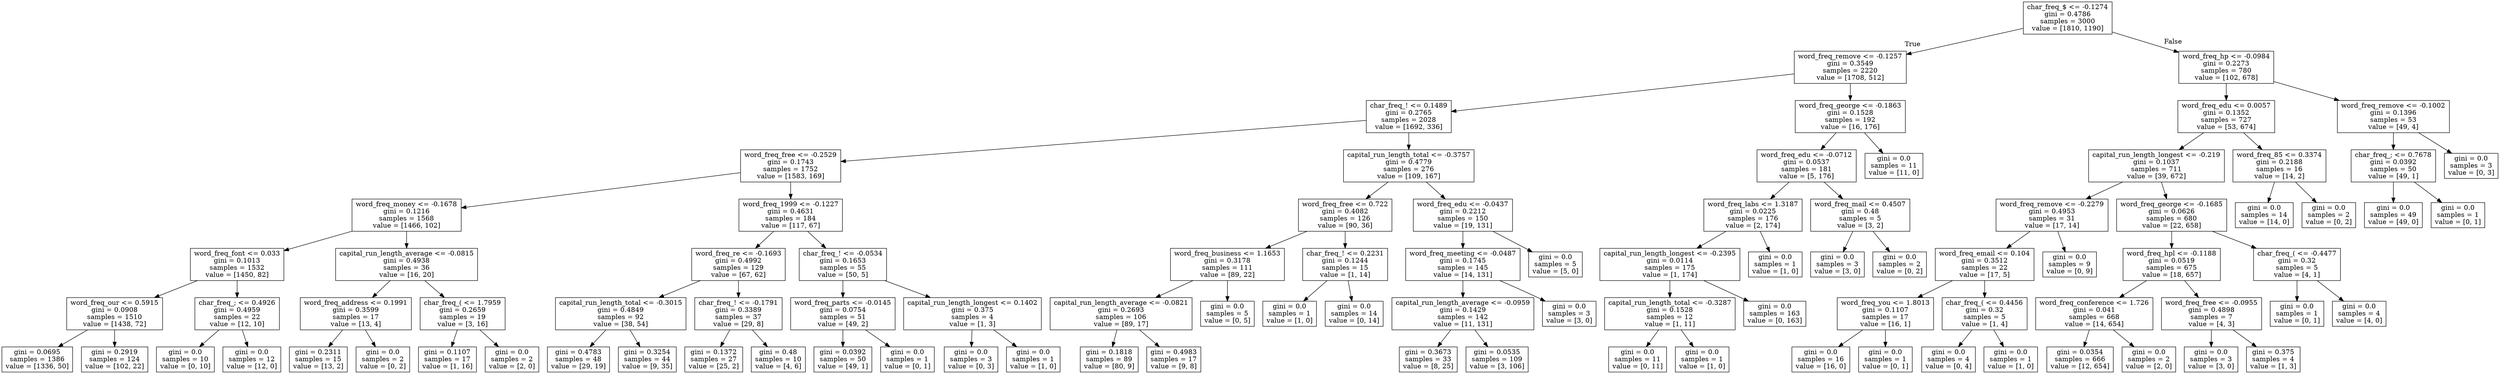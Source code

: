 digraph Tree {
node [shape=box] ;
0 [label="char_freq_$ <= -0.1274\ngini = 0.4786\nsamples = 3000\nvalue = [1810, 1190]"] ;
1 [label="word_freq_remove <= -0.1257\ngini = 0.3549\nsamples = 2220\nvalue = [1708, 512]"] ;
0 -> 1 [labeldistance=2.5, labelangle=45, headlabel="True"] ;
2 [label="char_freq_! <= 0.1489\ngini = 0.2765\nsamples = 2028\nvalue = [1692, 336]"] ;
1 -> 2 ;
3 [label="word_freq_free <= -0.2529\ngini = 0.1743\nsamples = 1752\nvalue = [1583, 169]"] ;
2 -> 3 ;
4 [label="word_freq_money <= -0.1678\ngini = 0.1216\nsamples = 1568\nvalue = [1466, 102]"] ;
3 -> 4 ;
5 [label="word_freq_font <= 0.033\ngini = 0.1013\nsamples = 1532\nvalue = [1450, 82]"] ;
4 -> 5 ;
6 [label="word_freq_our <= 0.5915\ngini = 0.0908\nsamples = 1510\nvalue = [1438, 72]"] ;
5 -> 6 ;
7 [label="gini = 0.0695\nsamples = 1386\nvalue = [1336, 50]"] ;
6 -> 7 ;
8 [label="gini = 0.2919\nsamples = 124\nvalue = [102, 22]"] ;
6 -> 8 ;
9 [label="char_freq_; <= 0.4926\ngini = 0.4959\nsamples = 22\nvalue = [12, 10]"] ;
5 -> 9 ;
10 [label="gini = 0.0\nsamples = 10\nvalue = [0, 10]"] ;
9 -> 10 ;
11 [label="gini = 0.0\nsamples = 12\nvalue = [12, 0]"] ;
9 -> 11 ;
12 [label="capital_run_length_average <= -0.0815\ngini = 0.4938\nsamples = 36\nvalue = [16, 20]"] ;
4 -> 12 ;
13 [label="word_freq_address <= 0.1991\ngini = 0.3599\nsamples = 17\nvalue = [13, 4]"] ;
12 -> 13 ;
14 [label="gini = 0.2311\nsamples = 15\nvalue = [13, 2]"] ;
13 -> 14 ;
15 [label="gini = 0.0\nsamples = 2\nvalue = [0, 2]"] ;
13 -> 15 ;
16 [label="char_freq_( <= 1.7959\ngini = 0.2659\nsamples = 19\nvalue = [3, 16]"] ;
12 -> 16 ;
17 [label="gini = 0.1107\nsamples = 17\nvalue = [1, 16]"] ;
16 -> 17 ;
18 [label="gini = 0.0\nsamples = 2\nvalue = [2, 0]"] ;
16 -> 18 ;
19 [label="word_freq_1999 <= -0.1227\ngini = 0.4631\nsamples = 184\nvalue = [117, 67]"] ;
3 -> 19 ;
20 [label="word_freq_re <= -0.1693\ngini = 0.4992\nsamples = 129\nvalue = [67, 62]"] ;
19 -> 20 ;
21 [label="capital_run_length_total <= -0.3015\ngini = 0.4849\nsamples = 92\nvalue = [38, 54]"] ;
20 -> 21 ;
22 [label="gini = 0.4783\nsamples = 48\nvalue = [29, 19]"] ;
21 -> 22 ;
23 [label="gini = 0.3254\nsamples = 44\nvalue = [9, 35]"] ;
21 -> 23 ;
24 [label="char_freq_! <= -0.1791\ngini = 0.3389\nsamples = 37\nvalue = [29, 8]"] ;
20 -> 24 ;
25 [label="gini = 0.1372\nsamples = 27\nvalue = [25, 2]"] ;
24 -> 25 ;
26 [label="gini = 0.48\nsamples = 10\nvalue = [4, 6]"] ;
24 -> 26 ;
27 [label="char_freq_! <= -0.0534\ngini = 0.1653\nsamples = 55\nvalue = [50, 5]"] ;
19 -> 27 ;
28 [label="word_freq_parts <= -0.0145\ngini = 0.0754\nsamples = 51\nvalue = [49, 2]"] ;
27 -> 28 ;
29 [label="gini = 0.0392\nsamples = 50\nvalue = [49, 1]"] ;
28 -> 29 ;
30 [label="gini = 0.0\nsamples = 1\nvalue = [0, 1]"] ;
28 -> 30 ;
31 [label="capital_run_length_longest <= 0.1402\ngini = 0.375\nsamples = 4\nvalue = [1, 3]"] ;
27 -> 31 ;
32 [label="gini = 0.0\nsamples = 3\nvalue = [0, 3]"] ;
31 -> 32 ;
33 [label="gini = 0.0\nsamples = 1\nvalue = [1, 0]"] ;
31 -> 33 ;
34 [label="capital_run_length_total <= -0.3757\ngini = 0.4779\nsamples = 276\nvalue = [109, 167]"] ;
2 -> 34 ;
35 [label="word_freq_free <= 0.722\ngini = 0.4082\nsamples = 126\nvalue = [90, 36]"] ;
34 -> 35 ;
36 [label="word_freq_business <= 1.1653\ngini = 0.3178\nsamples = 111\nvalue = [89, 22]"] ;
35 -> 36 ;
37 [label="capital_run_length_average <= -0.0821\ngini = 0.2693\nsamples = 106\nvalue = [89, 17]"] ;
36 -> 37 ;
38 [label="gini = 0.1818\nsamples = 89\nvalue = [80, 9]"] ;
37 -> 38 ;
39 [label="gini = 0.4983\nsamples = 17\nvalue = [9, 8]"] ;
37 -> 39 ;
40 [label="gini = 0.0\nsamples = 5\nvalue = [0, 5]"] ;
36 -> 40 ;
41 [label="char_freq_! <= 0.2231\ngini = 0.1244\nsamples = 15\nvalue = [1, 14]"] ;
35 -> 41 ;
42 [label="gini = 0.0\nsamples = 1\nvalue = [1, 0]"] ;
41 -> 42 ;
43 [label="gini = 0.0\nsamples = 14\nvalue = [0, 14]"] ;
41 -> 43 ;
44 [label="word_freq_edu <= -0.0437\ngini = 0.2212\nsamples = 150\nvalue = [19, 131]"] ;
34 -> 44 ;
45 [label="word_freq_meeting <= -0.0487\ngini = 0.1745\nsamples = 145\nvalue = [14, 131]"] ;
44 -> 45 ;
46 [label="capital_run_length_average <= -0.0959\ngini = 0.1429\nsamples = 142\nvalue = [11, 131]"] ;
45 -> 46 ;
47 [label="gini = 0.3673\nsamples = 33\nvalue = [8, 25]"] ;
46 -> 47 ;
48 [label="gini = 0.0535\nsamples = 109\nvalue = [3, 106]"] ;
46 -> 48 ;
49 [label="gini = 0.0\nsamples = 3\nvalue = [3, 0]"] ;
45 -> 49 ;
50 [label="gini = 0.0\nsamples = 5\nvalue = [5, 0]"] ;
44 -> 50 ;
51 [label="word_freq_george <= -0.1863\ngini = 0.1528\nsamples = 192\nvalue = [16, 176]"] ;
1 -> 51 ;
52 [label="word_freq_edu <= -0.0712\ngini = 0.0537\nsamples = 181\nvalue = [5, 176]"] ;
51 -> 52 ;
53 [label="word_freq_labs <= 1.3187\ngini = 0.0225\nsamples = 176\nvalue = [2, 174]"] ;
52 -> 53 ;
54 [label="capital_run_length_longest <= -0.2395\ngini = 0.0114\nsamples = 175\nvalue = [1, 174]"] ;
53 -> 54 ;
55 [label="capital_run_length_total <= -0.3287\ngini = 0.1528\nsamples = 12\nvalue = [1, 11]"] ;
54 -> 55 ;
56 [label="gini = 0.0\nsamples = 11\nvalue = [0, 11]"] ;
55 -> 56 ;
57 [label="gini = 0.0\nsamples = 1\nvalue = [1, 0]"] ;
55 -> 57 ;
58 [label="gini = 0.0\nsamples = 163\nvalue = [0, 163]"] ;
54 -> 58 ;
59 [label="gini = 0.0\nsamples = 1\nvalue = [1, 0]"] ;
53 -> 59 ;
60 [label="word_freq_mail <= 0.4507\ngini = 0.48\nsamples = 5\nvalue = [3, 2]"] ;
52 -> 60 ;
61 [label="gini = 0.0\nsamples = 3\nvalue = [3, 0]"] ;
60 -> 61 ;
62 [label="gini = 0.0\nsamples = 2\nvalue = [0, 2]"] ;
60 -> 62 ;
63 [label="gini = 0.0\nsamples = 11\nvalue = [11, 0]"] ;
51 -> 63 ;
64 [label="word_freq_hp <= -0.0984\ngini = 0.2273\nsamples = 780\nvalue = [102, 678]"] ;
0 -> 64 [labeldistance=2.5, labelangle=-45, headlabel="False"] ;
65 [label="word_freq_edu <= 0.0057\ngini = 0.1352\nsamples = 727\nvalue = [53, 674]"] ;
64 -> 65 ;
66 [label="capital_run_length_longest <= -0.219\ngini = 0.1037\nsamples = 711\nvalue = [39, 672]"] ;
65 -> 66 ;
67 [label="word_freq_remove <= -0.2279\ngini = 0.4953\nsamples = 31\nvalue = [17, 14]"] ;
66 -> 67 ;
68 [label="word_freq_email <= 0.104\ngini = 0.3512\nsamples = 22\nvalue = [17, 5]"] ;
67 -> 68 ;
69 [label="word_freq_you <= 1.8013\ngini = 0.1107\nsamples = 17\nvalue = [16, 1]"] ;
68 -> 69 ;
70 [label="gini = 0.0\nsamples = 16\nvalue = [16, 0]"] ;
69 -> 70 ;
71 [label="gini = 0.0\nsamples = 1\nvalue = [0, 1]"] ;
69 -> 71 ;
72 [label="char_freq_( <= 0.4456\ngini = 0.32\nsamples = 5\nvalue = [1, 4]"] ;
68 -> 72 ;
73 [label="gini = 0.0\nsamples = 4\nvalue = [0, 4]"] ;
72 -> 73 ;
74 [label="gini = 0.0\nsamples = 1\nvalue = [1, 0]"] ;
72 -> 74 ;
75 [label="gini = 0.0\nsamples = 9\nvalue = [0, 9]"] ;
67 -> 75 ;
76 [label="word_freq_george <= -0.1685\ngini = 0.0626\nsamples = 680\nvalue = [22, 658]"] ;
66 -> 76 ;
77 [label="word_freq_hpl <= -0.1188\ngini = 0.0519\nsamples = 675\nvalue = [18, 657]"] ;
76 -> 77 ;
78 [label="word_freq_conference <= 1.726\ngini = 0.041\nsamples = 668\nvalue = [14, 654]"] ;
77 -> 78 ;
79 [label="gini = 0.0354\nsamples = 666\nvalue = [12, 654]"] ;
78 -> 79 ;
80 [label="gini = 0.0\nsamples = 2\nvalue = [2, 0]"] ;
78 -> 80 ;
81 [label="word_freq_free <= -0.0955\ngini = 0.4898\nsamples = 7\nvalue = [4, 3]"] ;
77 -> 81 ;
82 [label="gini = 0.0\nsamples = 3\nvalue = [3, 0]"] ;
81 -> 82 ;
83 [label="gini = 0.375\nsamples = 4\nvalue = [1, 3]"] ;
81 -> 83 ;
84 [label="char_freq_( <= -0.4477\ngini = 0.32\nsamples = 5\nvalue = [4, 1]"] ;
76 -> 84 ;
85 [label="gini = 0.0\nsamples = 1\nvalue = [0, 1]"] ;
84 -> 85 ;
86 [label="gini = 0.0\nsamples = 4\nvalue = [4, 0]"] ;
84 -> 86 ;
87 [label="word_freq_85 <= 0.3374\ngini = 0.2188\nsamples = 16\nvalue = [14, 2]"] ;
65 -> 87 ;
88 [label="gini = 0.0\nsamples = 14\nvalue = [14, 0]"] ;
87 -> 88 ;
89 [label="gini = 0.0\nsamples = 2\nvalue = [0, 2]"] ;
87 -> 89 ;
90 [label="word_freq_remove <= -0.1002\ngini = 0.1396\nsamples = 53\nvalue = [49, 4]"] ;
64 -> 90 ;
91 [label="char_freq_; <= 0.7678\ngini = 0.0392\nsamples = 50\nvalue = [49, 1]"] ;
90 -> 91 ;
92 [label="gini = 0.0\nsamples = 49\nvalue = [49, 0]"] ;
91 -> 92 ;
93 [label="gini = 0.0\nsamples = 1\nvalue = [0, 1]"] ;
91 -> 93 ;
94 [label="gini = 0.0\nsamples = 3\nvalue = [0, 3]"] ;
90 -> 94 ;
}